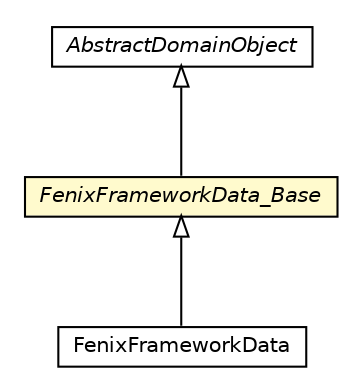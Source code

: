 #!/usr/local/bin/dot
#
# Class diagram 
# Generated by UMLGraph version 5.1 (http://www.umlgraph.org/)
#

digraph G {
	edge [fontname="Helvetica",fontsize=10,labelfontname="Helvetica",labelfontsize=10];
	node [fontname="Helvetica",fontsize=10,shape=plaintext];
	nodesep=0.25;
	ranksep=0.5;
	// pt.ist.fenixframework.core.AbstractDomainObject
	c106839 [label=<<table title="pt.ist.fenixframework.core.AbstractDomainObject" border="0" cellborder="1" cellspacing="0" cellpadding="2" port="p" href="../../../core/AbstractDomainObject.html">
		<tr><td><table border="0" cellspacing="0" cellpadding="1">
<tr><td align="center" balign="center"><font face="Helvetica-Oblique"> AbstractDomainObject </font></td></tr>
		</table></td></tr>
		</table>>, fontname="Helvetica", fontcolor="black", fontsize=10.0];
	// pt.ist.fenixframework.backend.jvstm.pstm.FenixFrameworkData_Base
	c107037 [label=<<table title="pt.ist.fenixframework.backend.jvstm.pstm.FenixFrameworkData_Base" border="0" cellborder="1" cellspacing="0" cellpadding="2" port="p" bgcolor="lemonChiffon" href="./FenixFrameworkData_Base.html">
		<tr><td><table border="0" cellspacing="0" cellpadding="1">
<tr><td align="center" balign="center"><font face="Helvetica-Oblique"> FenixFrameworkData_Base </font></td></tr>
		</table></td></tr>
		</table>>, fontname="Helvetica", fontcolor="black", fontsize=10.0];
	// pt.ist.fenixframework.backend.jvstm.pstm.FenixFrameworkData
	c107038 [label=<<table title="pt.ist.fenixframework.backend.jvstm.pstm.FenixFrameworkData" border="0" cellborder="1" cellspacing="0" cellpadding="2" port="p" href="./FenixFrameworkData.html">
		<tr><td><table border="0" cellspacing="0" cellpadding="1">
<tr><td align="center" balign="center"> FenixFrameworkData </td></tr>
		</table></td></tr>
		</table>>, fontname="Helvetica", fontcolor="black", fontsize=10.0];
	//pt.ist.fenixframework.backend.jvstm.pstm.FenixFrameworkData_Base extends pt.ist.fenixframework.core.AbstractDomainObject
	c106839:p -> c107037:p [dir=back,arrowtail=empty];
	//pt.ist.fenixframework.backend.jvstm.pstm.FenixFrameworkData extends pt.ist.fenixframework.backend.jvstm.pstm.FenixFrameworkData_Base
	c107037:p -> c107038:p [dir=back,arrowtail=empty];
}

